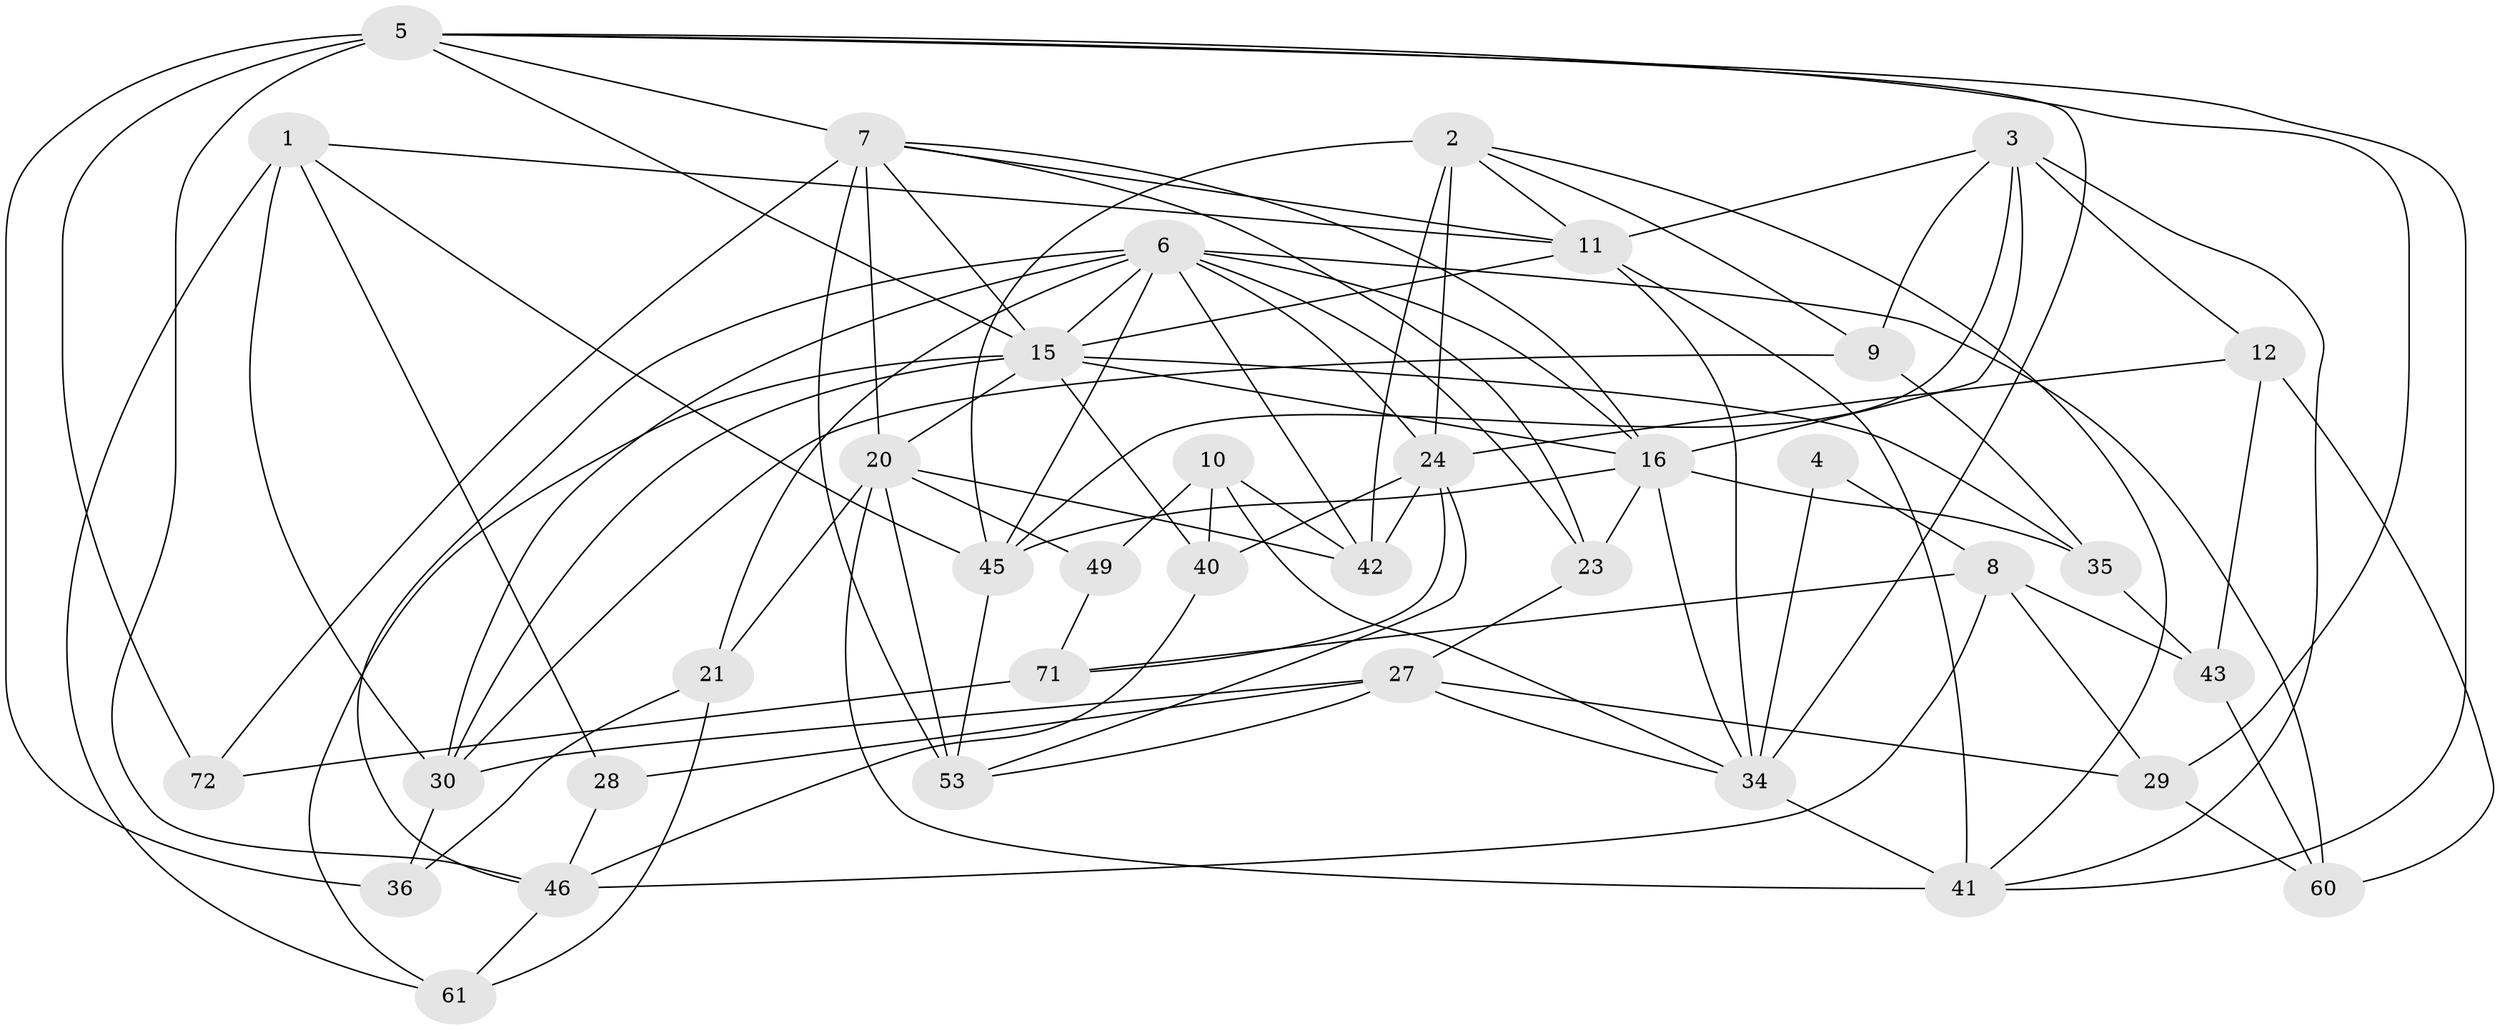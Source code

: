 // original degree distribution, {4: 1.0}
// Generated by graph-tools (version 1.1) at 2025/16/03/09/25 04:16:16]
// undirected, 37 vertices, 98 edges
graph export_dot {
graph [start="1"]
  node [color=gray90,style=filled];
  1 [super="+68"];
  2 [super="+33"];
  3 [super="+47"];
  4;
  5 [super="+55+13+17"];
  6 [super="+14+22"];
  7 [super="+25+26"];
  8 [super="+31"];
  9;
  10;
  11 [super="+39"];
  12;
  15 [super="+37+18"];
  16 [super="+65"];
  20 [super="+32+70"];
  21;
  23;
  24 [super="+38+51+48"];
  27 [super="+66"];
  28;
  29;
  30 [super="+74"];
  34 [super="+50"];
  35;
  36;
  40;
  41 [super="+52"];
  42 [super="+44"];
  43;
  45 [super="+57"];
  46 [super="+64"];
  49;
  53 [super="+67"];
  60;
  61;
  71;
  72;
  1 -- 28 [weight=2];
  1 -- 45;
  1 -- 61;
  1 -- 30;
  1 -- 11;
  2 -- 45;
  2 -- 24 [weight=3];
  2 -- 41;
  2 -- 9;
  2 -- 42;
  2 -- 11;
  3 -- 9;
  3 -- 16;
  3 -- 12;
  3 -- 45;
  3 -- 41;
  3 -- 11;
  4 -- 34 [weight=2];
  4 -- 8 [weight=2];
  5 -- 72 [weight=2];
  5 -- 36 [weight=2];
  5 -- 46;
  5 -- 41;
  5 -- 29;
  5 -- 7;
  5 -- 15;
  5 -- 34;
  6 -- 16;
  6 -- 23;
  6 -- 60;
  6 -- 30;
  6 -- 21;
  6 -- 24;
  6 -- 42;
  6 -- 45;
  6 -- 46;
  6 -- 15;
  7 -- 53 [weight=2];
  7 -- 15;
  7 -- 23;
  7 -- 72;
  7 -- 11 [weight=2];
  7 -- 16;
  7 -- 20;
  8 -- 71;
  8 -- 46;
  8 -- 43;
  8 -- 29;
  9 -- 35;
  9 -- 30;
  10 -- 34;
  10 -- 49;
  10 -- 40;
  10 -- 42;
  11 -- 41;
  11 -- 34;
  11 -- 15;
  12 -- 60;
  12 -- 43;
  12 -- 24;
  15 -- 40;
  15 -- 35;
  15 -- 61;
  15 -- 16;
  15 -- 20;
  15 -- 30;
  16 -- 34;
  16 -- 35;
  16 -- 23;
  16 -- 45;
  20 -- 49 [weight=2];
  20 -- 53;
  20 -- 21;
  20 -- 42;
  20 -- 41;
  21 -- 61;
  21 -- 36;
  23 -- 27;
  24 -- 42 [weight=2];
  24 -- 71;
  24 -- 40;
  24 -- 53;
  27 -- 28;
  27 -- 30;
  27 -- 29;
  27 -- 53;
  27 -- 34;
  28 -- 46;
  29 -- 60;
  30 -- 36;
  34 -- 41;
  35 -- 43;
  40 -- 46;
  43 -- 60;
  45 -- 53;
  46 -- 61;
  49 -- 71;
  71 -- 72;
}
